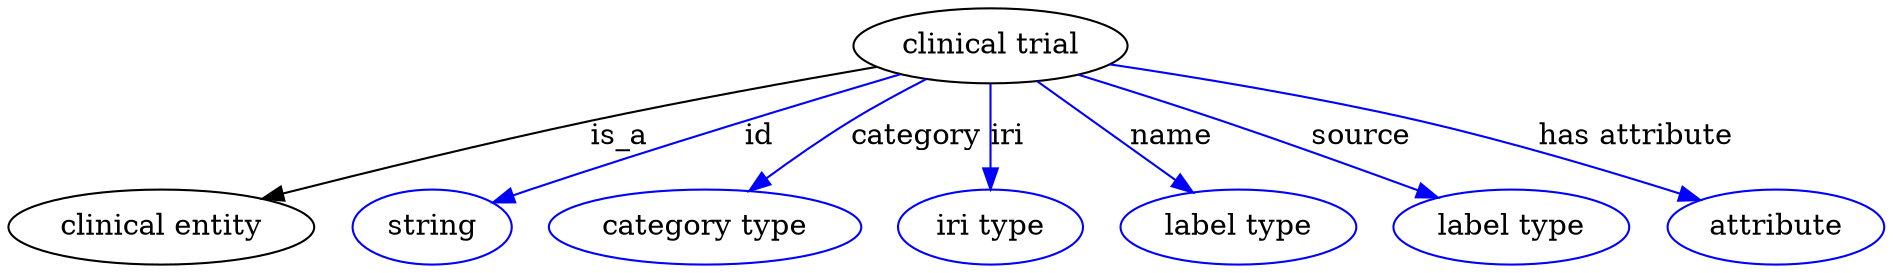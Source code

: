 digraph {
	graph [bb="0,0,740.44,123"];
	node [label="\N"];
	"clinical trial"	 [height=0.5,
		label="clinical trial",
		pos="387.14,105",
		width=1.4804];
	"clinical entity"	 [height=0.5,
		pos="59.145,18",
		width=1.6429];
	"clinical trial" -> "clinical entity"	 [label=is_a,
		lp="242.14,61.5",
		pos="e,100.3,30.978 341.91,95.332 310.67,88.467 268.24,78.769 231.14,69 190.16,58.206 144.15,44.479 110.04,33.985"];
	id	 [color=blue,
		height=0.5,
		label=string,
		pos="167.14,18",
		width=0.84854];
	"clinical trial" -> id	 [color=blue,
		label=id,
		lp="291.64,61.5",
		pos="e,191.59,29.264 350.7,91.723 314.17,78.251 256.43,56.514 207.14,36 205.09,35.144 202.98,34.249 200.86,33.334",
		style=solid];
	category	 [color=blue,
		height=0.5,
		label="category type",
		pos="274.14,18",
		width=1.6249];
	"clinical trial" -> category	 [color=blue,
		label=category,
		lp="359.64,61.5",
		pos="e,294.23,35.152 363.27,88.689 354.62,82.641 344.85,75.638 336.14,69 324.75,60.312 312.51,50.378 301.94,41.599",
		style=solid];
	iri	 [color=blue,
		height=0.5,
		label="iri type",
		pos="387.14,18",
		width=1.011];
	"clinical trial" -> iri	 [color=blue,
		label=iri,
		lp="393.64,61.5",
		pos="e,387.14,36.003 387.14,86.974 387.14,75.192 387.14,59.561 387.14,46.158",
		style=solid];
	name	 [color=blue,
		height=0.5,
		label="label type",
		pos="487.14,18",
		width=1.2638];
	"clinical trial" -> name	 [color=blue,
		label=name,
		lp="458.64,61.5",
		pos="e,468.11,34.562 406.9,87.812 422.16,74.534 443.45,56.018 460.26,41.39",
		style=solid];
	source	 [color=blue,
		height=0.5,
		label="label type",
		pos="596.14,18",
		width=1.2638];
	"clinical trial" -> source	 [color=blue,
		label=source,
		lp="529.14,61.5",
		pos="e,565.69,31.471 422.25,91.408 439.19,84.773 459.78,76.6 478.14,69 504.31,58.174 533.52,45.552 556.34,35.573",
		style=solid];
	"has attribute"	 [color=blue,
		height=0.5,
		label=attribute,
		pos="700.14,18",
		width=1.1193];
	"clinical trial" -> "has attribute"	 [color=blue,
		label="has attribute",
		lp="633.64,61.5",
		pos="e,668.71,29.445 433.77,96.132 466.77,89.523 511.94,79.804 551.14,69 595.86,56.677 606.32,51.189 650.14,36 653.06,34.99 656.06,33.937 \
659.09,32.87",
		style=solid];
}
